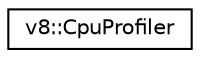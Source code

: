 digraph "Graphical Class Hierarchy"
{
  edge [fontname="Helvetica",fontsize="10",labelfontname="Helvetica",labelfontsize="10"];
  node [fontname="Helvetica",fontsize="10",shape=record];
  rankdir="LR";
  Node1 [label="v8::CpuProfiler",height=0.2,width=0.4,color="black", fillcolor="white", style="filled",URL="$classv8_1_1CpuProfiler.html"];
}
